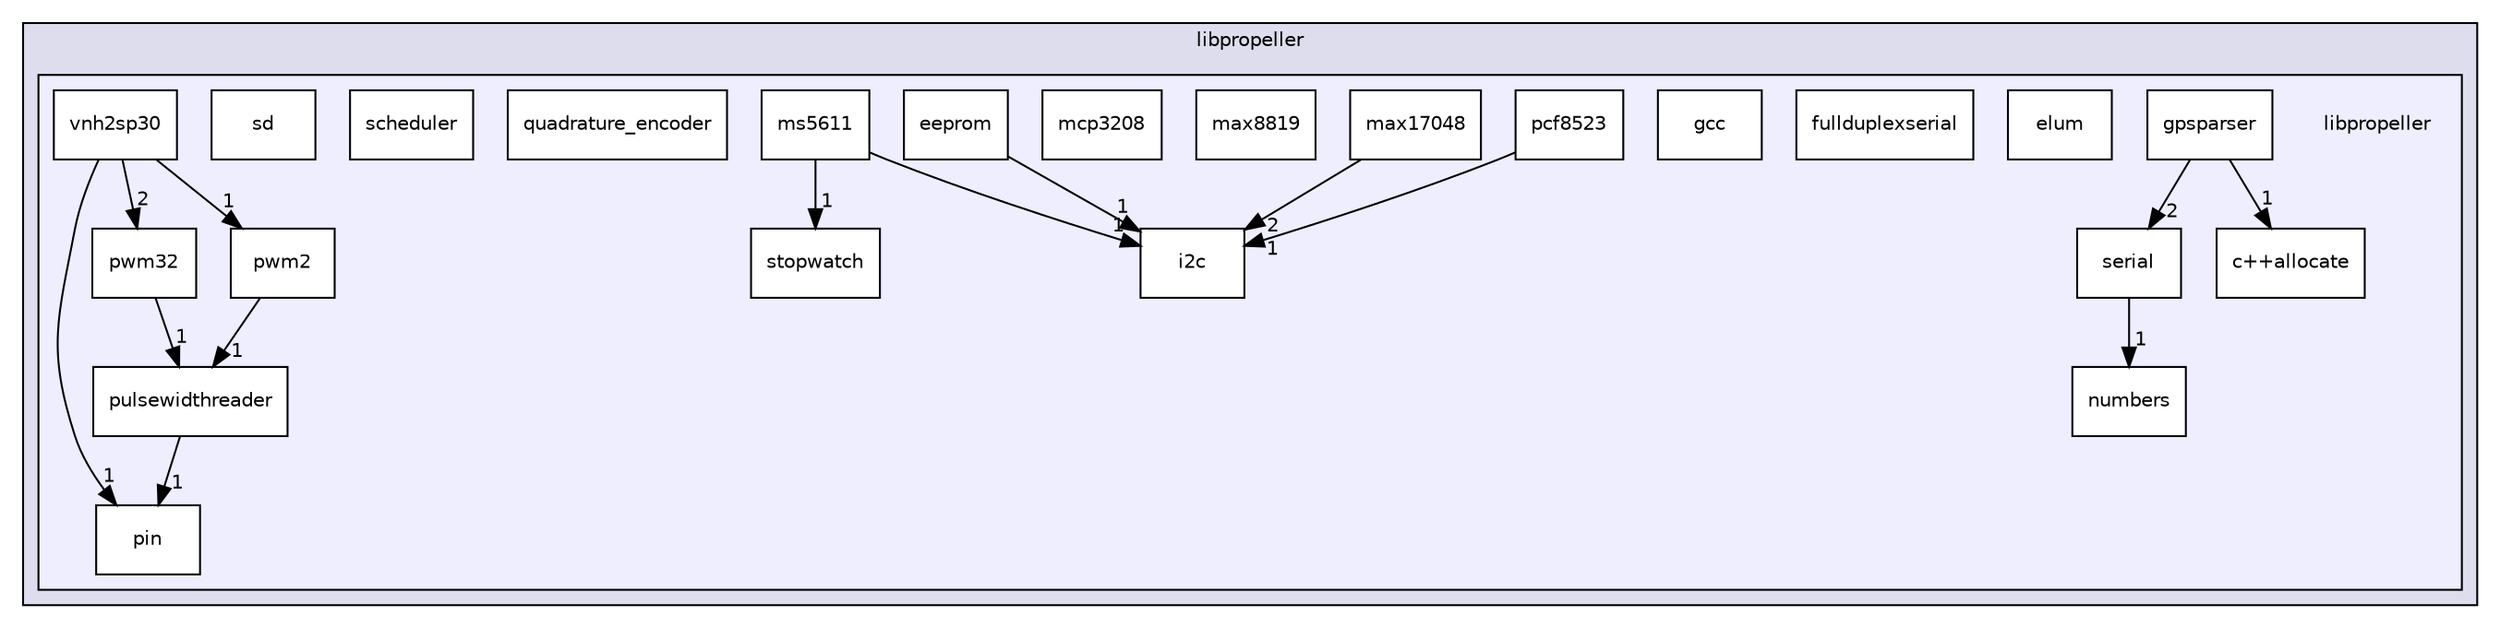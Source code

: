 digraph "libpropeller" {
  compound=true
  node [ fontsize="10", fontname="Helvetica"];
  edge [ labelfontsize="10", labelfontname="Helvetica"];
  subgraph clusterdir_d31b490f69709111557a04910e7fe280 {
    graph [ bgcolor="#ddddee", pencolor="black", label="libpropeller" fontname="Helvetica", fontsize="10", URL="dir_d31b490f69709111557a04910e7fe280.html"]
  subgraph clusterdir_34d10b20358c807fff993149200b6a31 {
    graph [ bgcolor="#eeeeff", pencolor="black", label="" URL="dir_34d10b20358c807fff993149200b6a31.html"];
    dir_34d10b20358c807fff993149200b6a31 [shape=plaintext label="libpropeller"];
    dir_635c27d6e8dd9bbd90a442f2d4925d6a [shape=box label="c++allocate" color="black" fillcolor="white" style="filled" URL="dir_635c27d6e8dd9bbd90a442f2d4925d6a.html"];
    dir_cbf5176a14e9aa461fc31f51e5113f6f [shape=box label="eeprom" color="black" fillcolor="white" style="filled" URL="dir_cbf5176a14e9aa461fc31f51e5113f6f.html"];
    dir_9f75c15d7aba83d5e7f56325443cf232 [shape=box label="elum" color="black" fillcolor="white" style="filled" URL="dir_9f75c15d7aba83d5e7f56325443cf232.html"];
    dir_4f92f843403dcdb72503fac8262c592b [shape=box label="fullduplexserial" color="black" fillcolor="white" style="filled" URL="dir_4f92f843403dcdb72503fac8262c592b.html"];
    dir_07ed47852d49877f9b0eac6afb0e9694 [shape=box label="gcc" color="black" fillcolor="white" style="filled" URL="dir_07ed47852d49877f9b0eac6afb0e9694.html"];
    dir_bf344f9c6c32c2d52f143f81904c95da [shape=box label="gpsparser" color="black" fillcolor="white" style="filled" URL="dir_bf344f9c6c32c2d52f143f81904c95da.html"];
    dir_c3b11af479d85cbee5d8a7aef9a49808 [shape=box label="i2c" color="black" fillcolor="white" style="filled" URL="dir_c3b11af479d85cbee5d8a7aef9a49808.html"];
    dir_8b04e227a1185056f67f3ef4a5ecf174 [shape=box label="max17048" color="black" fillcolor="white" style="filled" URL="dir_8b04e227a1185056f67f3ef4a5ecf174.html"];
    dir_bbdad7cd5d2e2e75221beb7a3bbf57d7 [shape=box label="max8819" color="black" fillcolor="white" style="filled" URL="dir_bbdad7cd5d2e2e75221beb7a3bbf57d7.html"];
    dir_b1456c33b29649309c1f094cc1dfdf71 [shape=box label="mcp3208" color="black" fillcolor="white" style="filled" URL="dir_b1456c33b29649309c1f094cc1dfdf71.html"];
    dir_804d8ab3437026e93de7e1ea756d3b8f [shape=box label="ms5611" color="black" fillcolor="white" style="filled" URL="dir_804d8ab3437026e93de7e1ea756d3b8f.html"];
    dir_3afacc6d82ccb934279837e9a1d54839 [shape=box label="numbers" color="black" fillcolor="white" style="filled" URL="dir_3afacc6d82ccb934279837e9a1d54839.html"];
    dir_18b56ebc83b0b325fc8988ca31778141 [shape=box label="pcf8523" color="black" fillcolor="white" style="filled" URL="dir_18b56ebc83b0b325fc8988ca31778141.html"];
    dir_2b17512315ec35cee8a316dc22e82742 [shape=box label="pin" color="black" fillcolor="white" style="filled" URL="dir_2b17512315ec35cee8a316dc22e82742.html"];
    dir_7ee54772fb5f1e5b4bd27a502e582e29 [shape=box label="pulsewidthreader" color="black" fillcolor="white" style="filled" URL="dir_7ee54772fb5f1e5b4bd27a502e582e29.html"];
    dir_4a53e5d76ec333322b7b30a18e9c3c9e [shape=box label="pwm2" color="black" fillcolor="white" style="filled" URL="dir_4a53e5d76ec333322b7b30a18e9c3c9e.html"];
    dir_9a2753a9920915ab7ffeca8e7341c416 [shape=box label="pwm32" color="black" fillcolor="white" style="filled" URL="dir_9a2753a9920915ab7ffeca8e7341c416.html"];
    dir_8e16f9012762486a298f0ffa495ff26e [shape=box label="quadrature_encoder" color="black" fillcolor="white" style="filled" URL="dir_8e16f9012762486a298f0ffa495ff26e.html"];
    dir_85c208e755945f0f0f50582be9542cb8 [shape=box label="scheduler" color="black" fillcolor="white" style="filled" URL="dir_85c208e755945f0f0f50582be9542cb8.html"];
    dir_0638895d08edb1df0bf17b9e9e3f15fe [shape=box label="sd" color="black" fillcolor="white" style="filled" URL="dir_0638895d08edb1df0bf17b9e9e3f15fe.html"];
    dir_e83711f3713c6e1f0423bc0dfd005071 [shape=box label="serial" color="black" fillcolor="white" style="filled" URL="dir_e83711f3713c6e1f0423bc0dfd005071.html"];
    dir_af3e1f68359431e77e292300d9058bef [shape=box label="stopwatch" color="black" fillcolor="white" style="filled" URL="dir_af3e1f68359431e77e292300d9058bef.html"];
    dir_5605d68c3f55370e4ab939e8e940908d [shape=box label="vnh2sp30" color="black" fillcolor="white" style="filled" URL="dir_5605d68c3f55370e4ab939e8e940908d.html"];
  }
  }
  dir_cbf5176a14e9aa461fc31f51e5113f6f->dir_c3b11af479d85cbee5d8a7aef9a49808 [headlabel="1", labeldistance=1.5 headhref="dir_000003_000008.html"];
  dir_9a2753a9920915ab7ffeca8e7341c416->dir_7ee54772fb5f1e5b4bd27a502e582e29 [headlabel="1", labeldistance=1.5 headhref="dir_000018_000016.html"];
  dir_4a53e5d76ec333322b7b30a18e9c3c9e->dir_7ee54772fb5f1e5b4bd27a502e582e29 [headlabel="1", labeldistance=1.5 headhref="dir_000017_000016.html"];
  dir_18b56ebc83b0b325fc8988ca31778141->dir_c3b11af479d85cbee5d8a7aef9a49808 [headlabel="1", labeldistance=1.5 headhref="dir_000014_000008.html"];
  dir_8b04e227a1185056f67f3ef4a5ecf174->dir_c3b11af479d85cbee5d8a7aef9a49808 [headlabel="2", labeldistance=1.5 headhref="dir_000009_000008.html"];
  dir_804d8ab3437026e93de7e1ea756d3b8f->dir_af3e1f68359431e77e292300d9058bef [headlabel="1", labeldistance=1.5 headhref="dir_000012_000023.html"];
  dir_804d8ab3437026e93de7e1ea756d3b8f->dir_c3b11af479d85cbee5d8a7aef9a49808 [headlabel="1", labeldistance=1.5 headhref="dir_000012_000008.html"];
  dir_bf344f9c6c32c2d52f143f81904c95da->dir_e83711f3713c6e1f0423bc0dfd005071 [headlabel="2", labeldistance=1.5 headhref="dir_000007_000022.html"];
  dir_bf344f9c6c32c2d52f143f81904c95da->dir_635c27d6e8dd9bbd90a442f2d4925d6a [headlabel="1", labeldistance=1.5 headhref="dir_000007_000002.html"];
  dir_7ee54772fb5f1e5b4bd27a502e582e29->dir_2b17512315ec35cee8a316dc22e82742 [headlabel="1", labeldistance=1.5 headhref="dir_000016_000015.html"];
  dir_e83711f3713c6e1f0423bc0dfd005071->dir_3afacc6d82ccb934279837e9a1d54839 [headlabel="1", labeldistance=1.5 headhref="dir_000022_000013.html"];
  dir_5605d68c3f55370e4ab939e8e940908d->dir_9a2753a9920915ab7ffeca8e7341c416 [headlabel="2", labeldistance=1.5 headhref="dir_000024_000018.html"];
  dir_5605d68c3f55370e4ab939e8e940908d->dir_4a53e5d76ec333322b7b30a18e9c3c9e [headlabel="1", labeldistance=1.5 headhref="dir_000024_000017.html"];
  dir_5605d68c3f55370e4ab939e8e940908d->dir_2b17512315ec35cee8a316dc22e82742 [headlabel="1", labeldistance=1.5 headhref="dir_000024_000015.html"];
}
